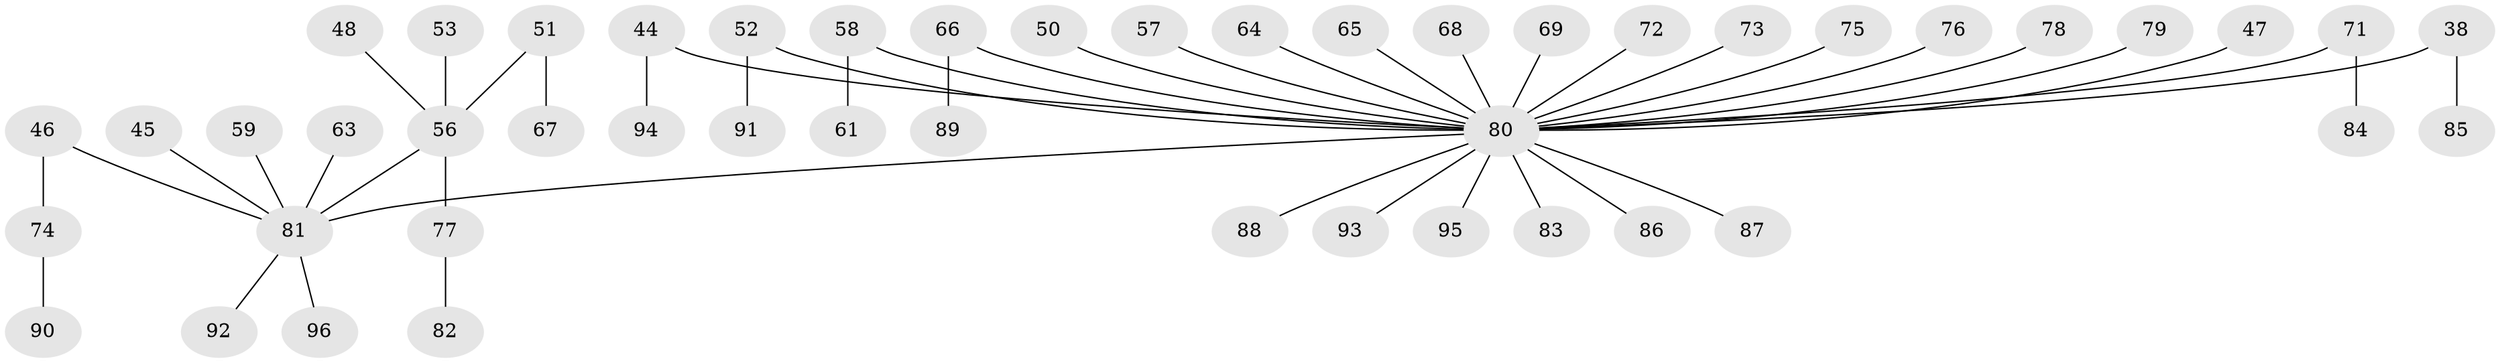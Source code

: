 // original degree distribution, {5: 0.041666666666666664, 10: 0.010416666666666666, 4: 0.041666666666666664, 3: 0.11458333333333333, 2: 0.2604166666666667, 6: 0.020833333333333332, 1: 0.5104166666666666}
// Generated by graph-tools (version 1.1) at 2025/56/03/04/25 21:56:05]
// undirected, 48 vertices, 47 edges
graph export_dot {
graph [start="1"]
  node [color=gray90,style=filled];
  38;
  44;
  45;
  46;
  47;
  48 [super="+31"];
  50;
  51;
  52;
  53;
  56 [super="+26+34+36"];
  57;
  58;
  59;
  61;
  63;
  64;
  65;
  66;
  67;
  68;
  69;
  71;
  72;
  73;
  74;
  75;
  76;
  77;
  78;
  79;
  80 [super="+28+39+60+62+41"];
  81 [super="+10+11+15+37+29+70"];
  82;
  83;
  84;
  85;
  86;
  87;
  88;
  89;
  90;
  91;
  92;
  93;
  94;
  95;
  96;
  38 -- 85;
  38 -- 80;
  44 -- 94;
  44 -- 80;
  45 -- 81;
  46 -- 74;
  46 -- 81;
  47 -- 80;
  48 -- 56;
  50 -- 80;
  51 -- 67;
  51 -- 56;
  52 -- 91;
  52 -- 80;
  53 -- 56;
  56 -- 77;
  56 -- 81;
  57 -- 80;
  58 -- 61;
  58 -- 80;
  59 -- 81;
  63 -- 81;
  64 -- 80;
  65 -- 80;
  66 -- 89;
  66 -- 80;
  68 -- 80;
  69 -- 80;
  71 -- 84;
  71 -- 80;
  72 -- 80;
  73 -- 80;
  74 -- 90;
  75 -- 80;
  76 -- 80;
  77 -- 82;
  78 -- 80;
  79 -- 80;
  80 -- 93;
  80 -- 81;
  80 -- 83;
  80 -- 86;
  80 -- 87;
  80 -- 88;
  80 -- 95;
  81 -- 96;
  81 -- 92;
}
